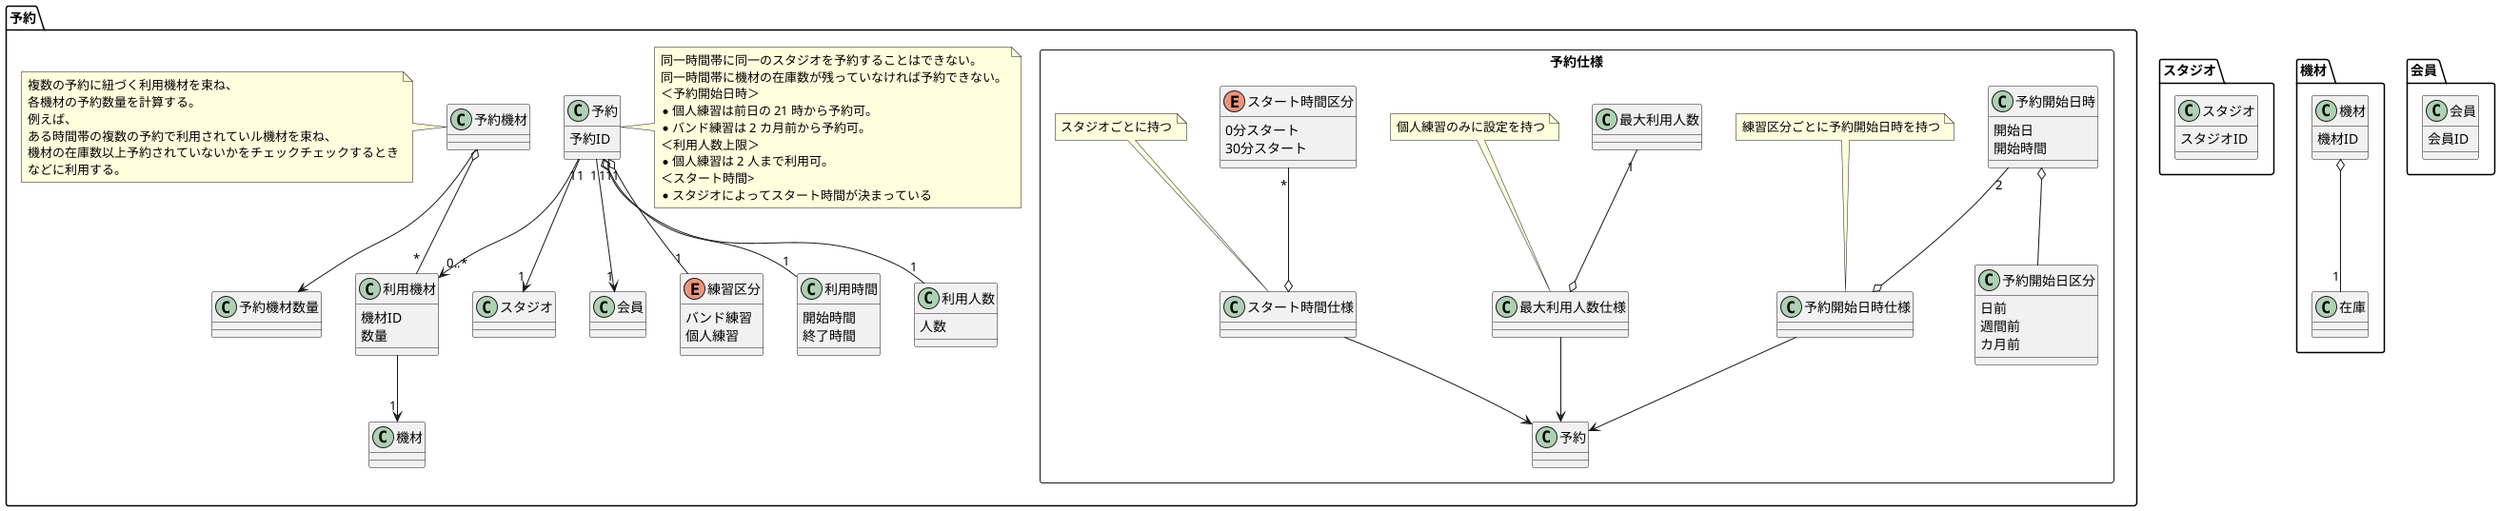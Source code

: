 @startuml DomainModel

package スタジオ {
    class スタジオ {
        スタジオID
    }
}

package 機材 {
    class 機材 {
        機材ID
    }

    class 在庫 {
    }

    機材 o-- "1" 在庫
}

package 会員 {
    class 会員 {
        会員ID
    }
}

package 予約 {
    class 予約 {
        予約ID
    }

    enum 練習区分 {
        バンド練習
        個人練習
    }

    class 利用機材 {
        機材ID
        数量
    }

    class 利用時間 {
        開始時間
        終了時間
    }

    class 利用人数 {
        人数
    }

    予約 "1" --> "1" スタジオ
    予約 "1" --> "1" 会員
    予約 "1" o-- "1" 練習区分
    予約 "1" o-- "1" 利用時間
    予約 "1" o-- "1" 利用人数
    予約 "1" --> "0..*" 利用機材
    利用機材 --> "1" 機材

    note right of 予約
    同一時間帯に同一のスタジオを予約することはできない。
    同一時間帯に機材の在庫数が残っていなければ予約できない。
    ＜予約開始日時＞
    * 個人練習は前日の 21 時から予約可。
    * バンド練習は 2 カ月前から予約可。
    ＜利用人数上限＞
    * 個人練習は 2 人まで利用可。
    ＜スタート時間>
    * スタジオによってスタート時間が決まっている
    end note

    class 予約機材 {
    }

    class 予約機材数量 {
    }

    予約機材 o-- "*" 利用機材
    予約機材 --> 予約機材数量

    note left of 予約機材
    複数の予約に紐づく利用機材を束ね、
    各機材の予約数量を計算する。
    例えば、
    ある時間帯の複数の予約で利用されていル機材を束ね、
    機材の在庫数以上予約されていないかをチェックチェックするとき
    などに利用する。
    end note


    rectangle 予約仕様 {
        
        class 予約開始日時仕様 {
        }

        class 予約開始日時 {
            開始日
            開始時間
        }

        class 予約開始日区分 {
            日前
            週間前
            カ月前
        }

        予約開始日時仕様 --> 予約
        予約開始日時 "2" --o 予約開始日時仕様
        予約開始日時 o-- 予約開始日区分

        note top of 予約開始日時仕様
        練習区分ごとに予約開始日時を持つ
        end note


        class 最大利用人数仕様 {
        }

        class 最大利用人数 {
        }

        最大利用人数仕様 --> 予約
        最大利用人数 "1" --o 最大利用人数仕様

        note top of 最大利用人数仕様
        個人練習のみに設定を持つ
        end note


        class スタート時間仕様 {
        }

        enum スタート時間区分 {
            0分スタート
            30分スタート
        }

        スタート時間仕様 --> 予約
        スタート時間区分 "*" --o スタート時間仕様

        note top of スタート時間仕様
        スタジオごとに持つ
        end note    
    }
}

@enduml
